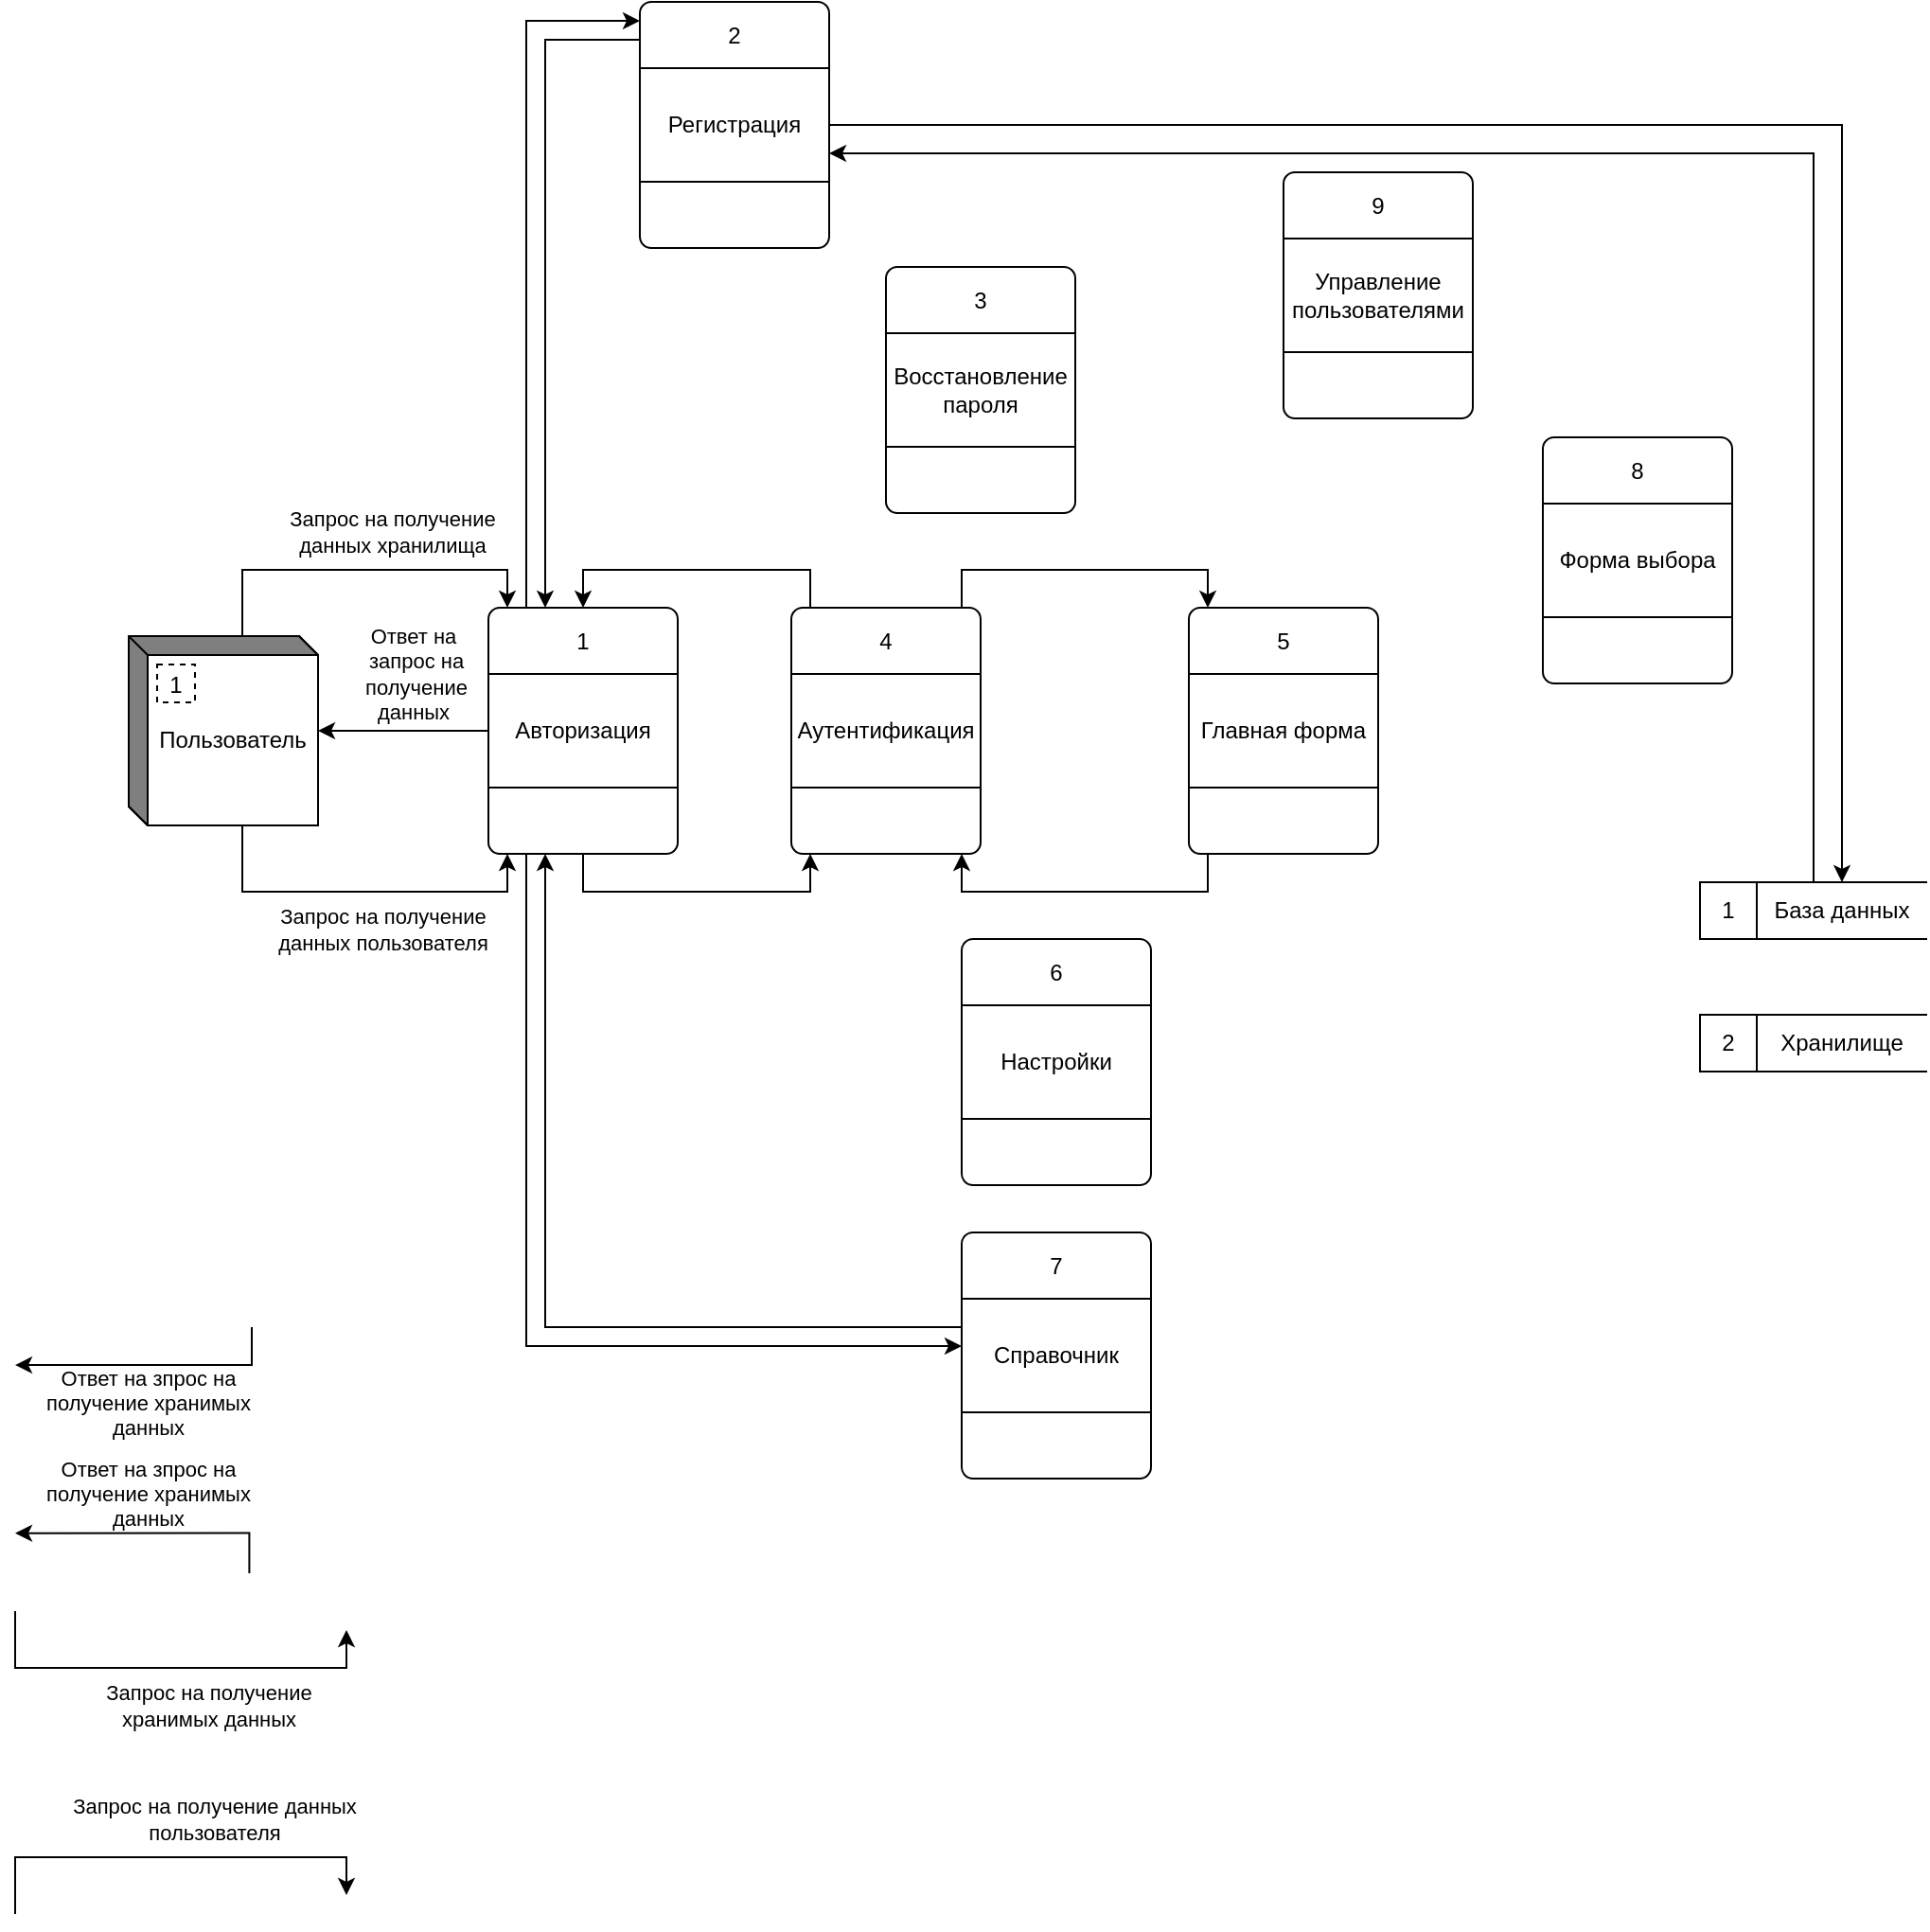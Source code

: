 <mxfile version="16.1.2" type="device"><diagram id="j3G8GEhaGC0Xtx2mRpjR" name="Страница 1"><mxGraphModel dx="486" dy="911" grid="1" gridSize="10" guides="1" tooltips="1" connect="1" arrows="1" fold="1" page="1" pageScale="1" pageWidth="827" pageHeight="1169" math="0" shadow="0"><root><mxCell id="0"/><mxCell id="1" parent="0"/><mxCell id="YmiAbXI7jD6PEAlmj7Fb-1" value="" style="html=1;dashed=0;whitespace=wrap;shape=mxgraph.dfd.externalEntity" vertex="1" parent="1"><mxGeometry x="80" y="355" width="100" height="100" as="geometry"/></mxCell><mxCell id="YmiAbXI7jD6PEAlmj7Fb-2" value="1" style="autosize=1;part=1;resizable=0;strokeColor=inherit;fillColor=inherit;gradientColor=inherit;dashed=1;" vertex="1" parent="YmiAbXI7jD6PEAlmj7Fb-1"><mxGeometry width="20" height="20" relative="1" as="geometry"><mxPoint x="15" y="15" as="offset"/></mxGeometry></mxCell><mxCell id="YmiAbXI7jD6PEAlmj7Fb-3" value="Пользователь" style="text;html=1;strokeColor=none;fillColor=none;align=center;verticalAlign=middle;whiteSpace=wrap;rounded=0;" vertex="1" parent="YmiAbXI7jD6PEAlmj7Fb-1"><mxGeometry x="10" y="10" width="90" height="90" as="geometry"/></mxCell><mxCell id="YmiAbXI7jD6PEAlmj7Fb-4" value="" style="group" vertex="1" connectable="0" parent="1"><mxGeometry x="270" y="340" width="100" height="130" as="geometry"/></mxCell><mxCell id="YmiAbXI7jD6PEAlmj7Fb-5" value="" style="rounded=1;whiteSpace=wrap;html=1;arcSize=6;" vertex="1" parent="YmiAbXI7jD6PEAlmj7Fb-4"><mxGeometry width="100" height="130" as="geometry"/></mxCell><mxCell id="YmiAbXI7jD6PEAlmj7Fb-6" value="Авторизация" style="rounded=0;whiteSpace=wrap;html=1;" vertex="1" parent="YmiAbXI7jD6PEAlmj7Fb-4"><mxGeometry y="35" width="100" height="60" as="geometry"/></mxCell><mxCell id="YmiAbXI7jD6PEAlmj7Fb-7" value="1" style="text;html=1;strokeColor=none;fillColor=none;align=center;verticalAlign=middle;whiteSpace=wrap;rounded=0;" vertex="1" parent="YmiAbXI7jD6PEAlmj7Fb-4"><mxGeometry width="100" height="35" as="geometry"/></mxCell><mxCell id="YmiAbXI7jD6PEAlmj7Fb-8" value="" style="endArrow=classic;html=1;rounded=0;edgeStyle=orthogonalEdgeStyle;" edge="1" parent="1" source="YmiAbXI7jD6PEAlmj7Fb-5" target="YmiAbXI7jD6PEAlmj7Fb-3"><mxGeometry width="50" height="50" relative="1" as="geometry"><mxPoint x="250" y="270" as="sourcePoint"/><mxPoint x="300" y="220" as="targetPoint"/><Array as="points"><mxPoint x="200" y="405"/><mxPoint x="200" y="405"/></Array></mxGeometry></mxCell><mxCell id="YmiAbXI7jD6PEAlmj7Fb-9" value="Ответ на&lt;br&gt;&amp;nbsp;запрос на&lt;br&gt;&amp;nbsp;получение&lt;br&gt;данных" style="edgeLabel;html=1;align=center;verticalAlign=middle;resizable=0;points=[];" vertex="1" connectable="0" parent="YmiAbXI7jD6PEAlmj7Fb-8"><mxGeometry x="0.064" y="-2" relative="1" as="geometry"><mxPoint x="8" y="-28" as="offset"/></mxGeometry></mxCell><mxCell id="YmiAbXI7jD6PEAlmj7Fb-10" value="" style="endArrow=classic;html=1;rounded=0;edgeStyle=orthogonalEdgeStyle;" edge="1" parent="1" source="YmiAbXI7jD6PEAlmj7Fb-3" target="YmiAbXI7jD6PEAlmj7Fb-5"><mxGeometry width="50" height="50" relative="1" as="geometry"><mxPoint x="140" y="456" as="sourcePoint"/><mxPoint x="170" y="490" as="targetPoint"/><Array as="points"><mxPoint x="140" y="490"/><mxPoint x="280" y="490"/></Array></mxGeometry></mxCell><mxCell id="YmiAbXI7jD6PEAlmj7Fb-11" value="Запрос на получение &lt;br&gt;данных&amp;nbsp;пользователя" style="edgeLabel;html=1;align=center;verticalAlign=middle;resizable=0;points=[];" vertex="1" connectable="0" parent="YmiAbXI7jD6PEAlmj7Fb-10"><mxGeometry x="-0.053" relative="1" as="geometry"><mxPoint x="16" y="20" as="offset"/></mxGeometry></mxCell><mxCell id="YmiAbXI7jD6PEAlmj7Fb-20" value="" style="endArrow=classic;html=1;rounded=0;entryX=0.5;entryY=1;entryDx=0;entryDy=0;edgeStyle=orthogonalEdgeStyle;" edge="1" parent="1"><mxGeometry width="50" height="50" relative="1" as="geometry"><mxPoint x="20" y="870" as="sourcePoint"/><mxPoint x="195" y="880" as="targetPoint"/><Array as="points"><mxPoint x="20" y="900"/><mxPoint x="195" y="900"/></Array></mxGeometry></mxCell><mxCell id="YmiAbXI7jD6PEAlmj7Fb-21" value="Запрос на получение&lt;br&gt;хранимых данных" style="edgeLabel;html=1;align=center;verticalAlign=middle;resizable=0;points=[];" vertex="1" connectable="0" parent="YmiAbXI7jD6PEAlmj7Fb-20"><mxGeometry x="0.146" y="-2" relative="1" as="geometry"><mxPoint x="3" y="18" as="offset"/></mxGeometry></mxCell><mxCell id="YmiAbXI7jD6PEAlmj7Fb-22" value="" style="endArrow=classic;html=1;rounded=0;edgeStyle=orthogonalEdgeStyle;exitX=0.5;exitY=0;exitDx=0;exitDy=0;entryX=1.013;entryY=0.914;entryDx=0;entryDy=0;entryPerimeter=0;" edge="1" parent="1"><mxGeometry width="50" height="50" relative="1" as="geometry"><mxPoint x="143.7" y="850" as="sourcePoint"/><mxPoint x="20" y="828.82" as="targetPoint"/><Array as="points"><mxPoint x="144" y="829"/></Array></mxGeometry></mxCell><mxCell id="YmiAbXI7jD6PEAlmj7Fb-23" value="Ответ на зпрос на&lt;br&gt;получение хранимых&lt;br&gt;данных" style="edgeLabel;html=1;align=center;verticalAlign=middle;resizable=0;points=[];" vertex="1" connectable="0" parent="YmiAbXI7jD6PEAlmj7Fb-22"><mxGeometry x="-0.179" relative="1" as="geometry"><mxPoint x="-16" y="-21" as="offset"/></mxGeometry></mxCell><mxCell id="YmiAbXI7jD6PEAlmj7Fb-24" value="" style="endArrow=classic;html=1;rounded=0;edgeStyle=orthogonalEdgeStyle;exitX=0.5;exitY=1;exitDx=0;exitDy=0;entryX=1.013;entryY=0.914;entryDx=0;entryDy=0;entryPerimeter=0;" edge="1" parent="1"><mxGeometry width="50" height="50" relative="1" as="geometry"><mxPoint x="145" y="720" as="sourcePoint"/><mxPoint x="20" y="740.03" as="targetPoint"/><Array as="points"><mxPoint x="145" y="740"/></Array></mxGeometry></mxCell><mxCell id="YmiAbXI7jD6PEAlmj7Fb-25" value="Ответ на зпрос на&lt;br&gt;получение хранимых&lt;br&gt;данных" style="edgeLabel;html=1;align=center;verticalAlign=middle;resizable=0;points=[];" vertex="1" connectable="0" parent="YmiAbXI7jD6PEAlmj7Fb-24"><mxGeometry x="-0.179" relative="1" as="geometry"><mxPoint x="-16" y="20" as="offset"/></mxGeometry></mxCell><mxCell id="YmiAbXI7jD6PEAlmj7Fb-28" value="" style="group" vertex="1" connectable="0" parent="1"><mxGeometry x="910" y="485" width="120" height="30" as="geometry"/></mxCell><mxCell id="YmiAbXI7jD6PEAlmj7Fb-29" value="" style="html=1;dashed=0;whitespace=wrap;shape=mxgraph.dfd.dataStoreID;align=left;spacingLeft=3;points=[[0,0],[0.5,0],[1,0],[0,0.5],[1,0.5],[0,1],[0.5,1],[1,1]];" vertex="1" parent="YmiAbXI7jD6PEAlmj7Fb-28"><mxGeometry width="120" height="30" as="geometry"/></mxCell><mxCell id="YmiAbXI7jD6PEAlmj7Fb-30" value="1" style="text;html=1;strokeColor=none;fillColor=none;align=center;verticalAlign=middle;whiteSpace=wrap;rounded=0;" vertex="1" parent="YmiAbXI7jD6PEAlmj7Fb-28"><mxGeometry width="30" height="30" as="geometry"/></mxCell><mxCell id="YmiAbXI7jD6PEAlmj7Fb-31" value="База данных" style="text;html=1;strokeColor=none;fillColor=none;align=center;verticalAlign=middle;whiteSpace=wrap;rounded=0;" vertex="1" parent="YmiAbXI7jD6PEAlmj7Fb-28"><mxGeometry x="30" width="90" height="30" as="geometry"/></mxCell><mxCell id="YmiAbXI7jD6PEAlmj7Fb-32" value="" style="group" vertex="1" connectable="0" parent="1"><mxGeometry x="910" y="555" width="120" height="30" as="geometry"/></mxCell><mxCell id="YmiAbXI7jD6PEAlmj7Fb-33" value="" style="html=1;dashed=0;whitespace=wrap;shape=mxgraph.dfd.dataStoreID;align=left;spacingLeft=3;points=[[0,0],[0.5,0],[1,0],[0,0.5],[1,0.5],[0,1],[0.5,1],[1,1]];" vertex="1" parent="YmiAbXI7jD6PEAlmj7Fb-32"><mxGeometry width="120" height="30" as="geometry"/></mxCell><mxCell id="YmiAbXI7jD6PEAlmj7Fb-34" value="2" style="text;html=1;strokeColor=none;fillColor=none;align=center;verticalAlign=middle;whiteSpace=wrap;rounded=0;" vertex="1" parent="YmiAbXI7jD6PEAlmj7Fb-32"><mxGeometry width="30" height="30" as="geometry"/></mxCell><mxCell id="YmiAbXI7jD6PEAlmj7Fb-35" value="Хранилище" style="text;html=1;strokeColor=none;fillColor=none;align=center;verticalAlign=middle;whiteSpace=wrap;rounded=0;" vertex="1" parent="YmiAbXI7jD6PEAlmj7Fb-32"><mxGeometry x="30" width="90" height="30" as="geometry"/></mxCell><mxCell id="YmiAbXI7jD6PEAlmj7Fb-36" value="" style="endArrow=classic;html=1;rounded=0;edgeStyle=orthogonalEdgeStyle;" edge="1" parent="1" source="YmiAbXI7jD6PEAlmj7Fb-1" target="YmiAbXI7jD6PEAlmj7Fb-5"><mxGeometry width="50" height="50" relative="1" as="geometry"><mxPoint x="120.0" y="455.0" as="sourcePoint"/><mxPoint x="275.1" y="470.2" as="targetPoint"/><Array as="points"><mxPoint x="140" y="320"/><mxPoint x="280" y="320"/></Array></mxGeometry></mxCell><mxCell id="YmiAbXI7jD6PEAlmj7Fb-37" value="Запрос на получение &lt;br&gt;данных хранилища" style="edgeLabel;html=1;align=center;verticalAlign=middle;resizable=0;points=[];" vertex="1" connectable="0" parent="YmiAbXI7jD6PEAlmj7Fb-36"><mxGeometry x="-0.053" relative="1" as="geometry"><mxPoint x="21" y="-20" as="offset"/></mxGeometry></mxCell><mxCell id="YmiAbXI7jD6PEAlmj7Fb-38" value="" style="group" vertex="1" connectable="0" parent="1"><mxGeometry x="350" y="20" width="100" height="130" as="geometry"/></mxCell><mxCell id="YmiAbXI7jD6PEAlmj7Fb-39" value="" style="rounded=1;whiteSpace=wrap;html=1;arcSize=6;" vertex="1" parent="YmiAbXI7jD6PEAlmj7Fb-38"><mxGeometry width="100" height="130" as="geometry"/></mxCell><mxCell id="YmiAbXI7jD6PEAlmj7Fb-40" value="Регистрация" style="rounded=0;whiteSpace=wrap;html=1;" vertex="1" parent="YmiAbXI7jD6PEAlmj7Fb-38"><mxGeometry y="35" width="100" height="60" as="geometry"/></mxCell><mxCell id="YmiAbXI7jD6PEAlmj7Fb-41" value="2" style="text;html=1;strokeColor=none;fillColor=none;align=center;verticalAlign=middle;whiteSpace=wrap;rounded=0;" vertex="1" parent="YmiAbXI7jD6PEAlmj7Fb-38"><mxGeometry width="100" height="35" as="geometry"/></mxCell><mxCell id="YmiAbXI7jD6PEAlmj7Fb-42" value="" style="group" vertex="1" connectable="0" parent="1"><mxGeometry x="480" y="160" width="100" height="130" as="geometry"/></mxCell><mxCell id="YmiAbXI7jD6PEAlmj7Fb-43" value="" style="rounded=1;whiteSpace=wrap;html=1;arcSize=6;" vertex="1" parent="YmiAbXI7jD6PEAlmj7Fb-42"><mxGeometry width="100" height="130" as="geometry"/></mxCell><mxCell id="YmiAbXI7jD6PEAlmj7Fb-44" value="Восстановление пароля" style="rounded=0;whiteSpace=wrap;html=1;" vertex="1" parent="YmiAbXI7jD6PEAlmj7Fb-42"><mxGeometry y="35" width="100" height="60" as="geometry"/></mxCell><mxCell id="YmiAbXI7jD6PEAlmj7Fb-45" value="3" style="text;html=1;strokeColor=none;fillColor=none;align=center;verticalAlign=middle;whiteSpace=wrap;rounded=0;" vertex="1" parent="YmiAbXI7jD6PEAlmj7Fb-42"><mxGeometry width="100" height="35" as="geometry"/></mxCell><mxCell id="YmiAbXI7jD6PEAlmj7Fb-46" value="" style="group" vertex="1" connectable="0" parent="1"><mxGeometry x="430" y="340" width="100" height="130" as="geometry"/></mxCell><mxCell id="YmiAbXI7jD6PEAlmj7Fb-47" value="" style="rounded=1;whiteSpace=wrap;html=1;arcSize=6;" vertex="1" parent="YmiAbXI7jD6PEAlmj7Fb-46"><mxGeometry width="100" height="130" as="geometry"/></mxCell><mxCell id="YmiAbXI7jD6PEAlmj7Fb-48" value="Аутентификация" style="rounded=0;whiteSpace=wrap;html=1;" vertex="1" parent="YmiAbXI7jD6PEAlmj7Fb-46"><mxGeometry y="35" width="100" height="60" as="geometry"/></mxCell><mxCell id="YmiAbXI7jD6PEAlmj7Fb-49" value="4" style="text;html=1;strokeColor=none;fillColor=none;align=center;verticalAlign=middle;whiteSpace=wrap;rounded=0;" vertex="1" parent="YmiAbXI7jD6PEAlmj7Fb-46"><mxGeometry width="100" height="35" as="geometry"/></mxCell><mxCell id="YmiAbXI7jD6PEAlmj7Fb-50" value="" style="group" vertex="1" connectable="0" parent="1"><mxGeometry x="640" y="340" width="100" height="130" as="geometry"/></mxCell><mxCell id="YmiAbXI7jD6PEAlmj7Fb-51" value="" style="rounded=1;whiteSpace=wrap;html=1;arcSize=6;" vertex="1" parent="YmiAbXI7jD6PEAlmj7Fb-50"><mxGeometry width="100" height="130" as="geometry"/></mxCell><mxCell id="YmiAbXI7jD6PEAlmj7Fb-52" value="Главная форма" style="rounded=0;whiteSpace=wrap;html=1;" vertex="1" parent="YmiAbXI7jD6PEAlmj7Fb-50"><mxGeometry y="35" width="100" height="60" as="geometry"/></mxCell><mxCell id="YmiAbXI7jD6PEAlmj7Fb-53" value="5" style="text;html=1;strokeColor=none;fillColor=none;align=center;verticalAlign=middle;whiteSpace=wrap;rounded=0;" vertex="1" parent="YmiAbXI7jD6PEAlmj7Fb-50"><mxGeometry width="100" height="35" as="geometry"/></mxCell><mxCell id="YmiAbXI7jD6PEAlmj7Fb-54" value="" style="group" vertex="1" connectable="0" parent="1"><mxGeometry x="520" y="515" width="100" height="130" as="geometry"/></mxCell><mxCell id="YmiAbXI7jD6PEAlmj7Fb-55" value="" style="rounded=1;whiteSpace=wrap;html=1;arcSize=6;" vertex="1" parent="YmiAbXI7jD6PEAlmj7Fb-54"><mxGeometry width="100" height="130" as="geometry"/></mxCell><mxCell id="YmiAbXI7jD6PEAlmj7Fb-56" value="Настройки" style="rounded=0;whiteSpace=wrap;html=1;" vertex="1" parent="YmiAbXI7jD6PEAlmj7Fb-54"><mxGeometry y="35" width="100" height="60" as="geometry"/></mxCell><mxCell id="YmiAbXI7jD6PEAlmj7Fb-57" value="6" style="text;html=1;strokeColor=none;fillColor=none;align=center;verticalAlign=middle;whiteSpace=wrap;rounded=0;" vertex="1" parent="YmiAbXI7jD6PEAlmj7Fb-54"><mxGeometry width="100" height="35" as="geometry"/></mxCell><mxCell id="YmiAbXI7jD6PEAlmj7Fb-59" value="" style="group" vertex="1" connectable="0" parent="1"><mxGeometry x="520" y="670" width="100" height="130" as="geometry"/></mxCell><mxCell id="YmiAbXI7jD6PEAlmj7Fb-60" value="" style="rounded=1;whiteSpace=wrap;html=1;arcSize=6;" vertex="1" parent="YmiAbXI7jD6PEAlmj7Fb-59"><mxGeometry width="100" height="130" as="geometry"/></mxCell><mxCell id="YmiAbXI7jD6PEAlmj7Fb-61" value="Справочник" style="rounded=0;whiteSpace=wrap;html=1;" vertex="1" parent="YmiAbXI7jD6PEAlmj7Fb-59"><mxGeometry y="35" width="100" height="60" as="geometry"/></mxCell><mxCell id="YmiAbXI7jD6PEAlmj7Fb-62" value="7" style="text;html=1;strokeColor=none;fillColor=none;align=center;verticalAlign=middle;whiteSpace=wrap;rounded=0;" vertex="1" parent="YmiAbXI7jD6PEAlmj7Fb-59"><mxGeometry width="100" height="35" as="geometry"/></mxCell><mxCell id="YmiAbXI7jD6PEAlmj7Fb-63" value="" style="group" vertex="1" connectable="0" parent="1"><mxGeometry x="827" y="250" width="100" height="130" as="geometry"/></mxCell><mxCell id="YmiAbXI7jD6PEAlmj7Fb-64" value="" style="rounded=1;whiteSpace=wrap;html=1;arcSize=6;" vertex="1" parent="YmiAbXI7jD6PEAlmj7Fb-63"><mxGeometry width="100" height="130" as="geometry"/></mxCell><mxCell id="YmiAbXI7jD6PEAlmj7Fb-65" value="Форма выбора" style="rounded=0;whiteSpace=wrap;html=1;" vertex="1" parent="YmiAbXI7jD6PEAlmj7Fb-63"><mxGeometry y="35" width="100" height="60" as="geometry"/></mxCell><mxCell id="YmiAbXI7jD6PEAlmj7Fb-66" value="8" style="text;html=1;strokeColor=none;fillColor=none;align=center;verticalAlign=middle;whiteSpace=wrap;rounded=0;" vertex="1" parent="YmiAbXI7jD6PEAlmj7Fb-63"><mxGeometry width="100" height="35" as="geometry"/></mxCell><mxCell id="YmiAbXI7jD6PEAlmj7Fb-67" value="" style="group" vertex="1" connectable="0" parent="1"><mxGeometry x="690" y="110" width="100" height="130" as="geometry"/></mxCell><mxCell id="YmiAbXI7jD6PEAlmj7Fb-68" value="" style="rounded=1;whiteSpace=wrap;html=1;arcSize=6;" vertex="1" parent="YmiAbXI7jD6PEAlmj7Fb-67"><mxGeometry width="100" height="130" as="geometry"/></mxCell><mxCell id="YmiAbXI7jD6PEAlmj7Fb-69" value="Управление&lt;br&gt;пользователями" style="rounded=0;whiteSpace=wrap;html=1;" vertex="1" parent="YmiAbXI7jD6PEAlmj7Fb-67"><mxGeometry y="35" width="100" height="60" as="geometry"/></mxCell><mxCell id="YmiAbXI7jD6PEAlmj7Fb-70" value="9" style="text;html=1;strokeColor=none;fillColor=none;align=center;verticalAlign=middle;whiteSpace=wrap;rounded=0;" vertex="1" parent="YmiAbXI7jD6PEAlmj7Fb-67"><mxGeometry width="100" height="35" as="geometry"/></mxCell><mxCell id="YmiAbXI7jD6PEAlmj7Fb-71" value="" style="endArrow=none;html=1;rounded=0;edgeStyle=orthogonalEdgeStyle;exitX=0.5;exitY=0;exitDx=0;exitDy=0;startArrow=classic;startFill=1;endFill=0;" edge="1" parent="1"><mxGeometry width="50" height="50" relative="1" as="geometry"><mxPoint x="195" y="1020" as="sourcePoint"/><mxPoint x="20" y="1030" as="targetPoint"/><Array as="points"><mxPoint x="195" y="1000"/><mxPoint x="20" y="1000"/></Array></mxGeometry></mxCell><mxCell id="YmiAbXI7jD6PEAlmj7Fb-72" value="Запрос на получение данных&lt;br&gt;пользователя" style="edgeLabel;html=1;align=center;verticalAlign=middle;resizable=0;points=[];" vertex="1" connectable="0" parent="YmiAbXI7jD6PEAlmj7Fb-71"><mxGeometry x="0.146" y="-2" relative="1" as="geometry"><mxPoint x="39" y="-18" as="offset"/></mxGeometry></mxCell><mxCell id="YmiAbXI7jD6PEAlmj7Fb-74" style="edgeStyle=orthogonalEdgeStyle;rounded=0;orthogonalLoop=1;jettySize=auto;html=1;" edge="1" parent="1" source="YmiAbXI7jD6PEAlmj7Fb-7" target="YmiAbXI7jD6PEAlmj7Fb-39"><mxGeometry relative="1" as="geometry"><Array as="points"><mxPoint x="290" y="30"/></Array></mxGeometry></mxCell><mxCell id="YmiAbXI7jD6PEAlmj7Fb-75" style="edgeStyle=orthogonalEdgeStyle;rounded=0;orthogonalLoop=1;jettySize=auto;html=1;" edge="1" parent="1" source="YmiAbXI7jD6PEAlmj7Fb-39" target="YmiAbXI7jD6PEAlmj7Fb-5"><mxGeometry relative="1" as="geometry"><Array as="points"><mxPoint x="300" y="40"/></Array></mxGeometry></mxCell><mxCell id="YmiAbXI7jD6PEAlmj7Fb-76" style="edgeStyle=orthogonalEdgeStyle;rounded=0;orthogonalLoop=1;jettySize=auto;html=1;" edge="1" parent="1" source="YmiAbXI7jD6PEAlmj7Fb-40" target="YmiAbXI7jD6PEAlmj7Fb-31"><mxGeometry relative="1" as="geometry"><mxPoint x="940" y="420.0" as="targetPoint"/></mxGeometry></mxCell><mxCell id="YmiAbXI7jD6PEAlmj7Fb-77" style="edgeStyle=orthogonalEdgeStyle;rounded=0;orthogonalLoop=1;jettySize=auto;html=1;" edge="1" parent="1" source="YmiAbXI7jD6PEAlmj7Fb-31" target="YmiAbXI7jD6PEAlmj7Fb-39"><mxGeometry relative="1" as="geometry"><Array as="points"><mxPoint x="970" y="100"/></Array></mxGeometry></mxCell><mxCell id="YmiAbXI7jD6PEAlmj7Fb-78" style="edgeStyle=orthogonalEdgeStyle;rounded=0;orthogonalLoop=1;jettySize=auto;html=1;" edge="1" parent="1" source="YmiAbXI7jD6PEAlmj7Fb-5" target="YmiAbXI7jD6PEAlmj7Fb-60"><mxGeometry relative="1" as="geometry"><Array as="points"><mxPoint x="290" y="730"/></Array></mxGeometry></mxCell><mxCell id="YmiAbXI7jD6PEAlmj7Fb-79" style="edgeStyle=orthogonalEdgeStyle;rounded=0;orthogonalLoop=1;jettySize=auto;html=1;" edge="1" parent="1" source="YmiAbXI7jD6PEAlmj7Fb-61" target="YmiAbXI7jD6PEAlmj7Fb-5"><mxGeometry relative="1" as="geometry"><Array as="points"><mxPoint x="300" y="720"/></Array></mxGeometry></mxCell><mxCell id="YmiAbXI7jD6PEAlmj7Fb-80" style="edgeStyle=orthogonalEdgeStyle;rounded=0;orthogonalLoop=1;jettySize=auto;html=1;" edge="1" parent="1" source="YmiAbXI7jD6PEAlmj7Fb-49" target="YmiAbXI7jD6PEAlmj7Fb-5"><mxGeometry relative="1" as="geometry"><Array as="points"><mxPoint x="440" y="320"/><mxPoint x="320" y="320"/></Array></mxGeometry></mxCell><mxCell id="YmiAbXI7jD6PEAlmj7Fb-81" style="edgeStyle=orthogonalEdgeStyle;rounded=0;orthogonalLoop=1;jettySize=auto;html=1;" edge="1" parent="1" source="YmiAbXI7jD6PEAlmj7Fb-5" target="YmiAbXI7jD6PEAlmj7Fb-47"><mxGeometry relative="1" as="geometry"><Array as="points"><mxPoint x="320" y="490"/><mxPoint x="440" y="490"/></Array></mxGeometry></mxCell><mxCell id="YmiAbXI7jD6PEAlmj7Fb-82" style="edgeStyle=orthogonalEdgeStyle;rounded=0;orthogonalLoop=1;jettySize=auto;html=1;" edge="1" parent="1" source="YmiAbXI7jD6PEAlmj7Fb-49" target="YmiAbXI7jD6PEAlmj7Fb-51"><mxGeometry relative="1" as="geometry"><Array as="points"><mxPoint x="520" y="320"/><mxPoint x="650" y="320"/></Array></mxGeometry></mxCell><mxCell id="YmiAbXI7jD6PEAlmj7Fb-83" style="edgeStyle=orthogonalEdgeStyle;rounded=0;orthogonalLoop=1;jettySize=auto;html=1;" edge="1" parent="1" source="YmiAbXI7jD6PEAlmj7Fb-51" target="YmiAbXI7jD6PEAlmj7Fb-47"><mxGeometry relative="1" as="geometry"><Array as="points"><mxPoint x="650" y="490"/><mxPoint x="520" y="490"/></Array></mxGeometry></mxCell></root></mxGraphModel></diagram></mxfile>